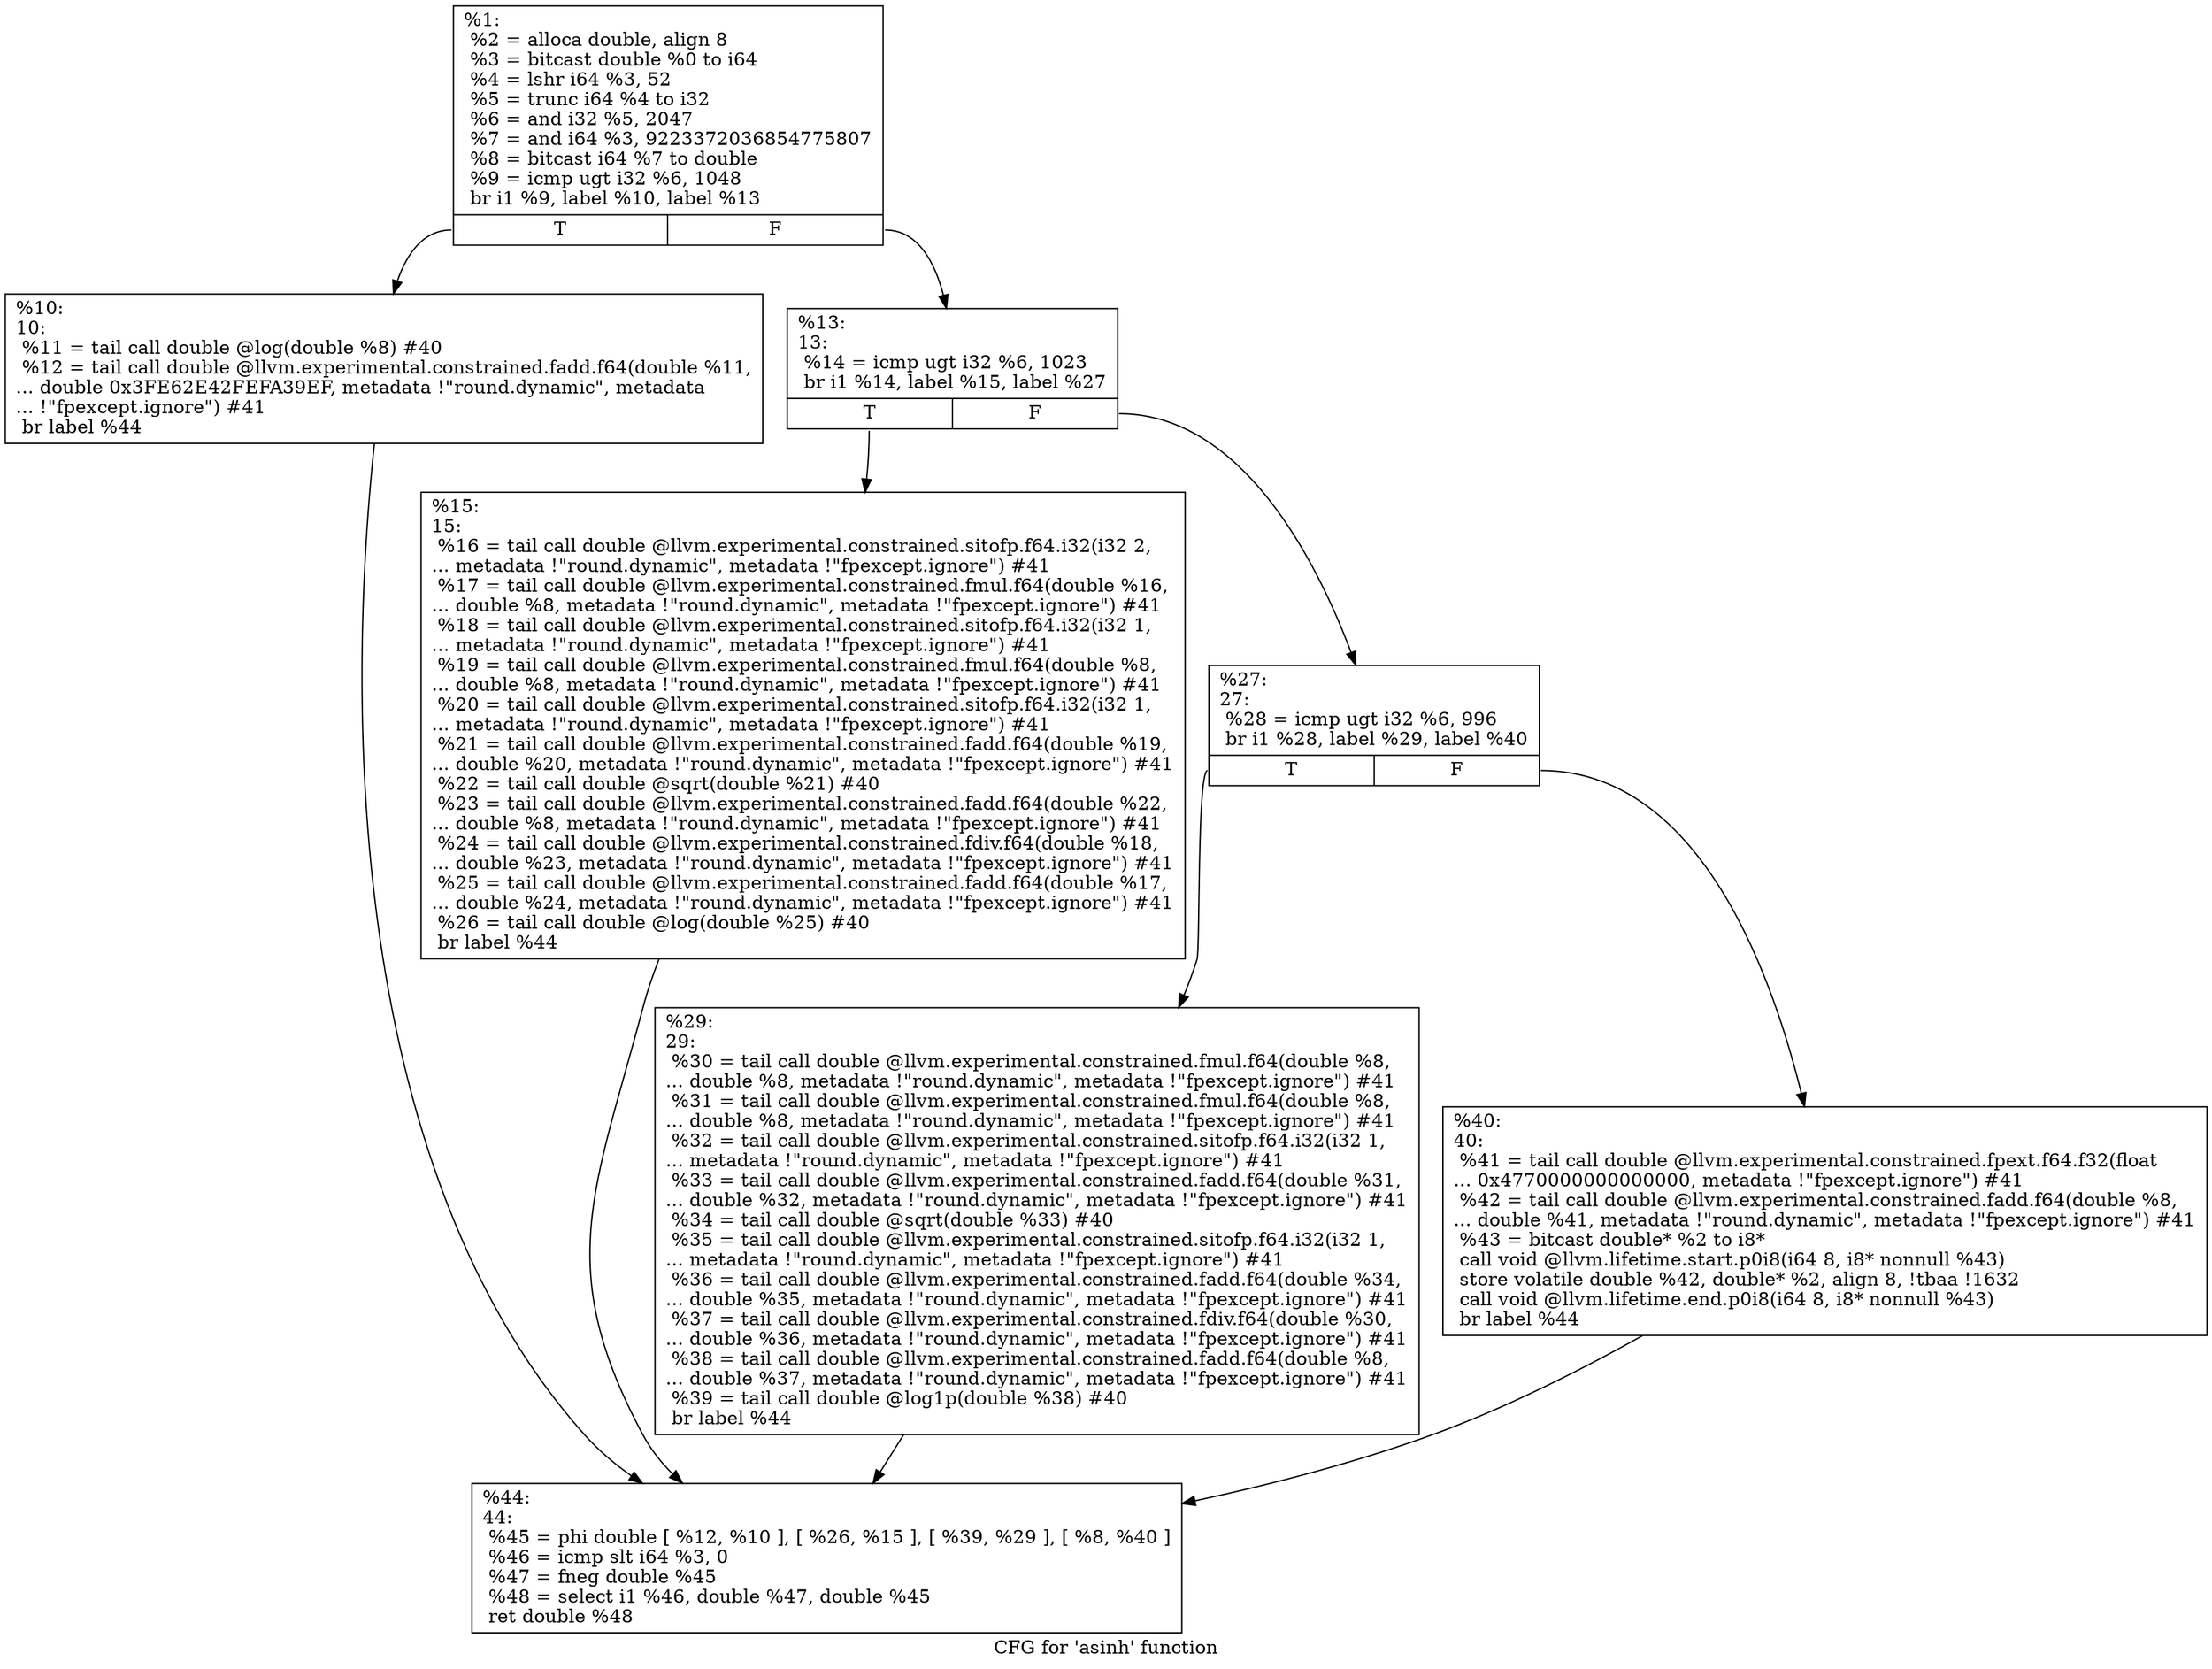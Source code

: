 digraph "CFG for 'asinh' function" {
	label="CFG for 'asinh' function";

	Node0x1d64110 [shape=record,label="{%1:\l  %2 = alloca double, align 8\l  %3 = bitcast double %0 to i64\l  %4 = lshr i64 %3, 52\l  %5 = trunc i64 %4 to i32\l  %6 = and i32 %5, 2047\l  %7 = and i64 %3, 9223372036854775807\l  %8 = bitcast i64 %7 to double\l  %9 = icmp ugt i32 %6, 1048\l  br i1 %9, label %10, label %13\l|{<s0>T|<s1>F}}"];
	Node0x1d64110:s0 -> Node0x1d64160;
	Node0x1d64110:s1 -> Node0x1d641b0;
	Node0x1d64160 [shape=record,label="{%10:\l10:                                               \l  %11 = tail call double @log(double %8) #40\l  %12 = tail call double @llvm.experimental.constrained.fadd.f64(double %11,\l... double 0x3FE62E42FEFA39EF, metadata !\"round.dynamic\", metadata\l... !\"fpexcept.ignore\") #41\l  br label %44\l}"];
	Node0x1d64160 -> Node0x1d64340;
	Node0x1d641b0 [shape=record,label="{%13:\l13:                                               \l  %14 = icmp ugt i32 %6, 1023\l  br i1 %14, label %15, label %27\l|{<s0>T|<s1>F}}"];
	Node0x1d641b0:s0 -> Node0x1d64200;
	Node0x1d641b0:s1 -> Node0x1d64250;
	Node0x1d64200 [shape=record,label="{%15:\l15:                                               \l  %16 = tail call double @llvm.experimental.constrained.sitofp.f64.i32(i32 2,\l... metadata !\"round.dynamic\", metadata !\"fpexcept.ignore\") #41\l  %17 = tail call double @llvm.experimental.constrained.fmul.f64(double %16,\l... double %8, metadata !\"round.dynamic\", metadata !\"fpexcept.ignore\") #41\l  %18 = tail call double @llvm.experimental.constrained.sitofp.f64.i32(i32 1,\l... metadata !\"round.dynamic\", metadata !\"fpexcept.ignore\") #41\l  %19 = tail call double @llvm.experimental.constrained.fmul.f64(double %8,\l... double %8, metadata !\"round.dynamic\", metadata !\"fpexcept.ignore\") #41\l  %20 = tail call double @llvm.experimental.constrained.sitofp.f64.i32(i32 1,\l... metadata !\"round.dynamic\", metadata !\"fpexcept.ignore\") #41\l  %21 = tail call double @llvm.experimental.constrained.fadd.f64(double %19,\l... double %20, metadata !\"round.dynamic\", metadata !\"fpexcept.ignore\") #41\l  %22 = tail call double @sqrt(double %21) #40\l  %23 = tail call double @llvm.experimental.constrained.fadd.f64(double %22,\l... double %8, metadata !\"round.dynamic\", metadata !\"fpexcept.ignore\") #41\l  %24 = tail call double @llvm.experimental.constrained.fdiv.f64(double %18,\l... double %23, metadata !\"round.dynamic\", metadata !\"fpexcept.ignore\") #41\l  %25 = tail call double @llvm.experimental.constrained.fadd.f64(double %17,\l... double %24, metadata !\"round.dynamic\", metadata !\"fpexcept.ignore\") #41\l  %26 = tail call double @log(double %25) #40\l  br label %44\l}"];
	Node0x1d64200 -> Node0x1d64340;
	Node0x1d64250 [shape=record,label="{%27:\l27:                                               \l  %28 = icmp ugt i32 %6, 996\l  br i1 %28, label %29, label %40\l|{<s0>T|<s1>F}}"];
	Node0x1d64250:s0 -> Node0x1d642a0;
	Node0x1d64250:s1 -> Node0x1d642f0;
	Node0x1d642a0 [shape=record,label="{%29:\l29:                                               \l  %30 = tail call double @llvm.experimental.constrained.fmul.f64(double %8,\l... double %8, metadata !\"round.dynamic\", metadata !\"fpexcept.ignore\") #41\l  %31 = tail call double @llvm.experimental.constrained.fmul.f64(double %8,\l... double %8, metadata !\"round.dynamic\", metadata !\"fpexcept.ignore\") #41\l  %32 = tail call double @llvm.experimental.constrained.sitofp.f64.i32(i32 1,\l... metadata !\"round.dynamic\", metadata !\"fpexcept.ignore\") #41\l  %33 = tail call double @llvm.experimental.constrained.fadd.f64(double %31,\l... double %32, metadata !\"round.dynamic\", metadata !\"fpexcept.ignore\") #41\l  %34 = tail call double @sqrt(double %33) #40\l  %35 = tail call double @llvm.experimental.constrained.sitofp.f64.i32(i32 1,\l... metadata !\"round.dynamic\", metadata !\"fpexcept.ignore\") #41\l  %36 = tail call double @llvm.experimental.constrained.fadd.f64(double %34,\l... double %35, metadata !\"round.dynamic\", metadata !\"fpexcept.ignore\") #41\l  %37 = tail call double @llvm.experimental.constrained.fdiv.f64(double %30,\l... double %36, metadata !\"round.dynamic\", metadata !\"fpexcept.ignore\") #41\l  %38 = tail call double @llvm.experimental.constrained.fadd.f64(double %8,\l... double %37, metadata !\"round.dynamic\", metadata !\"fpexcept.ignore\") #41\l  %39 = tail call double @log1p(double %38) #40\l  br label %44\l}"];
	Node0x1d642a0 -> Node0x1d64340;
	Node0x1d642f0 [shape=record,label="{%40:\l40:                                               \l  %41 = tail call double @llvm.experimental.constrained.fpext.f64.f32(float\l... 0x4770000000000000, metadata !\"fpexcept.ignore\") #41\l  %42 = tail call double @llvm.experimental.constrained.fadd.f64(double %8,\l... double %41, metadata !\"round.dynamic\", metadata !\"fpexcept.ignore\") #41\l  %43 = bitcast double* %2 to i8*\l  call void @llvm.lifetime.start.p0i8(i64 8, i8* nonnull %43)\l  store volatile double %42, double* %2, align 8, !tbaa !1632\l  call void @llvm.lifetime.end.p0i8(i64 8, i8* nonnull %43)\l  br label %44\l}"];
	Node0x1d642f0 -> Node0x1d64340;
	Node0x1d64340 [shape=record,label="{%44:\l44:                                               \l  %45 = phi double [ %12, %10 ], [ %26, %15 ], [ %39, %29 ], [ %8, %40 ]\l  %46 = icmp slt i64 %3, 0\l  %47 = fneg double %45\l  %48 = select i1 %46, double %47, double %45\l  ret double %48\l}"];
}
